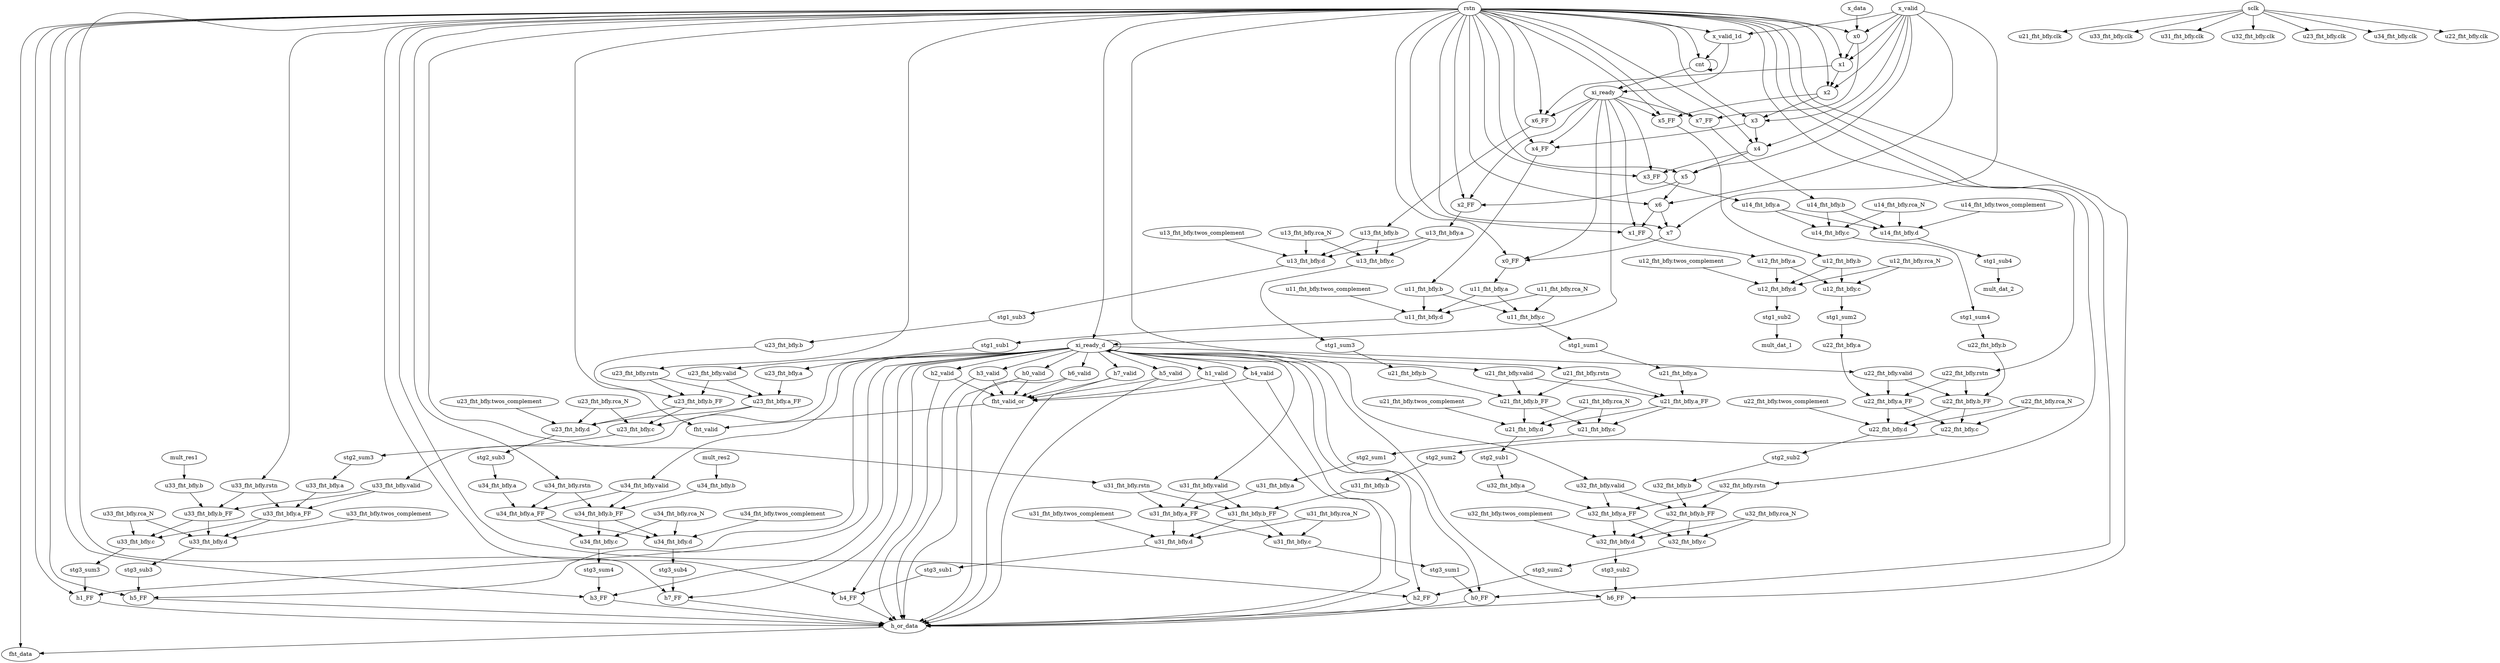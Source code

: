 digraph "()" {
	"u23_fht_bfly.a_FF" -> "u23_fht_bfly.d"	 [weight=1.0];
	"u23_fht_bfly.a_FF" -> "u23_fht_bfly.c"	 [weight=1.0];
	h5_FF -> h_or_data	 [weight=1.0];
	x0_FF -> "u11_fht_bfly.a"	 [weight=1.0];
	x1_FF -> "u12_fht_bfly.a"	 [weight=1.0];
	"u12_fht_bfly.twos_complement" -> "u12_fht_bfly.d"	 [weight=1.0];
	x3 -> x4	 [weight=1.0];
	x3 -> x4_FF	 [weight=1.0];
	"u21_fht_bfly.b_FF" -> "u21_fht_bfly.d"	 [weight=1.0];
	"u21_fht_bfly.b_FF" -> "u21_fht_bfly.c"	 [weight=1.0];
	"u31_fht_bfly.rca_N" -> "u31_fht_bfly.d"	 [weight=1.0];
	"u31_fht_bfly.rca_N" -> "u31_fht_bfly.c"	 [weight=1.0];
	"u33_fht_bfly.rstn" -> "u33_fht_bfly.b_FF"	 [weight=2.0];
	"u33_fht_bfly.rstn" -> "u33_fht_bfly.a_FF"	 [weight=2.0];
	"u11_fht_bfly.c" -> stg1_sum1	 [weight=1.0];
	"u21_fht_bfly.a_FF" -> "u21_fht_bfly.d"	 [weight=1.0];
	"u21_fht_bfly.a_FF" -> "u21_fht_bfly.c"	 [weight=1.0];
	x2_FF -> "u13_fht_bfly.a"	 [weight=1.0];
	x3_FF -> "u14_fht_bfly.a"	 [weight=1.0];
	"u22_fht_bfly.b_FF" -> "u22_fht_bfly.d"	 [weight=1.0];
	"u22_fht_bfly.b_FF" -> "u22_fht_bfly.c"	 [weight=1.0];
	"u32_fht_bfly.valid" -> "u32_fht_bfly.b_FF"	 [weight=1.0];
	"u32_fht_bfly.valid" -> "u32_fht_bfly.a_FF"	 [weight=1.0];
	h7_FF -> h_or_data	 [weight=1.0];
	h7_valid -> fht_valid_or	 [weight=1.0];
	h7_valid -> h_or_data	 [weight=1.0];
	x4 -> x3_FF	 [weight=1.0];
	x4 -> x5	 [weight=1.0];
	x4_FF -> "u11_fht_bfly.b"	 [weight=1.0];
	x5 -> x2_FF	 [weight=1.0];
	x5 -> x6	 [weight=1.0];
	"u11_fht_bfly.d" -> stg1_sub1	 [weight=1.0];
	"u14_fht_bfly.rca_N" -> "u14_fht_bfly.d"	 [weight=1.0];
	"u14_fht_bfly.rca_N" -> "u14_fht_bfly.c"	 [weight=1.0];
	h3_FF -> h_or_data	 [weight=1.0];
	mult_res2 -> "u34_fht_bfly.b"	 [weight=1.0];
	h5_valid -> fht_valid_or	 [weight=1.0];
	h5_valid -> h_or_data	 [weight=1.0];
	"u32_fht_bfly.b_FF" -> "u32_fht_bfly.d"	 [weight=1.0];
	"u32_fht_bfly.b_FF" -> "u32_fht_bfly.c"	 [weight=1.0];
	"u21_fht_bfly.b" -> "u21_fht_bfly.b_FF"	 [weight=1.0];
	"u13_fht_bfly.twos_complement" -> "u13_fht_bfly.d"	 [weight=1.0];
	"u12_fht_bfly.d" -> stg1_sub2	 [weight=1.0];
	"u13_fht_bfly.rca_N" -> "u13_fht_bfly.c"	 [weight=1.0];
	"u13_fht_bfly.rca_N" -> "u13_fht_bfly.d"	 [weight=1.0];
	"u31_fht_bfly.b_FF" -> "u31_fht_bfly.d"	 [weight=1.0];
	"u31_fht_bfly.b_FF" -> "u31_fht_bfly.c"	 [weight=1.0];
	"u12_fht_bfly.b" -> "u12_fht_bfly.d"	 [weight=1.0];
	"u12_fht_bfly.b" -> "u12_fht_bfly.c"	 [weight=1.0];
	"u21_fht_bfly.d" -> stg2_sub1	 [weight=1.0];
	"u34_fht_bfly.b_FF" -> "u34_fht_bfly.d"	 [weight=1.0];
	"u34_fht_bfly.b_FF" -> "u34_fht_bfly.c"	 [weight=1.0];
	"u21_fht_bfly.a" -> "u21_fht_bfly.a_FF"	 [weight=1.0];
	"u12_fht_bfly.a" -> "u12_fht_bfly.d"	 [weight=1.0];
	"u12_fht_bfly.a" -> "u12_fht_bfly.c"	 [weight=1.0];
	"u21_fht_bfly.c" -> stg2_sum1	 [weight=1.0];
	h0_FF -> h_or_data	 [weight=1.0];
	"u13_fht_bfly.a" -> "u13_fht_bfly.c"	 [weight=1.0];
	"u13_fht_bfly.a" -> "u13_fht_bfly.d"	 [weight=1.0];
	"u34_fht_bfly.rca_N" -> "u34_fht_bfly.d"	 [weight=1.0];
	"u34_fht_bfly.rca_N" -> "u34_fht_bfly.c"	 [weight=1.0];
	"u13_fht_bfly.c" -> stg1_sum3	 [weight=1.0];
	"u13_fht_bfly.d" -> stg1_sub3	 [weight=1.0];
	stg2_sum2 -> "u31_fht_bfly.b"	 [weight=1.0];
	"u23_fht_bfly.rca_N" -> "u23_fht_bfly.d"	 [weight=1.0];
	"u23_fht_bfly.rca_N" -> "u23_fht_bfly.c"	 [weight=1.0];
	h1_valid -> fht_valid_or	 [weight=1.0];
	h1_valid -> h_or_data	 [weight=1.0];
	"u34_fht_bfly.rstn" -> "u34_fht_bfly.b_FF"	 [weight=2.0];
	"u34_fht_bfly.rstn" -> "u34_fht_bfly.a_FF"	 [weight=2.0];
	xi_ready_d -> h5_FF	 [weight=1.0];
	xi_ready_d -> "u32_fht_bfly.valid"	 [weight=1.0];
	xi_ready_d -> h7_FF	 [weight=1.0];
	xi_ready_d -> h7_valid	 [weight=1.0];
	xi_ready_d -> h3_FF	 [weight=1.0];
	xi_ready_d -> h5_valid	 [weight=1.0];
	xi_ready_d -> h0_FF	 [weight=1.0];
	xi_ready_d -> h1_valid	 [weight=1.0];
	xi_ready_d -> xi_ready_d	 [weight=1.0];
	xi_ready_d -> h4_valid	 [weight=1.0];
	xi_ready_d -> h2_FF	 [weight=1.0];
	xi_ready_d -> h6_FF	 [weight=1.0];
	xi_ready_d -> "u23_fht_bfly.valid"	 [weight=1.0];
	xi_ready_d -> h1_FF	 [weight=1.0];
	xi_ready_d -> "u22_fht_bfly.valid"	 [weight=1.0];
	xi_ready_d -> h2_valid	 [weight=1.0];
	xi_ready_d -> h4_FF	 [weight=1.0];
	xi_ready_d -> "u31_fht_bfly.valid"	 [weight=1.0];
	xi_ready_d -> "u34_fht_bfly.valid"	 [weight=1.0];
	xi_ready_d -> h3_valid	 [weight=1.0];
	xi_ready_d -> h0_valid	 [weight=1.0];
	xi_ready_d -> h6_valid	 [weight=1.0];
	xi_ready_d -> "u33_fht_bfly.valid"	 [weight=1.0];
	xi_ready_d -> "u21_fht_bfly.valid"	 [weight=1.0];
	"u11_fht_bfly.twos_complement" -> "u11_fht_bfly.d"	 [weight=1.0];
	cnt -> cnt	 [weight=1.0];
	cnt -> xi_ready	 [weight=1.0];
	stg1_sum2 -> "u22_fht_bfly.a"	 [weight=1.0];
	stg1_sum4 -> "u22_fht_bfly.b"	 [weight=1.0];
	x_valid -> x3	 [weight=1.0];
	x_valid -> x4	 [weight=1.0];
	x_valid -> x5	 [weight=1.0];
	x_valid -> x2	 [weight=1.0];
	x_valid -> x0	 [weight=1.0];
	x_valid -> x1	 [weight=1.0];
	x_valid -> x7	 [weight=1.0];
	x_valid -> x_valid_1d	 [weight=1.0];
	x_valid -> x6	 [weight=1.0];
	stg1_sum3 -> "u21_fht_bfly.b"	 [weight=1.0];
	stg1_sum1 -> "u21_fht_bfly.a"	 [weight=1.0];
	"u11_fht_bfly.b" -> "u11_fht_bfly.c"	 [weight=1.0];
	"u11_fht_bfly.b" -> "u11_fht_bfly.d"	 [weight=1.0];
	"u32_fht_bfly.d" -> stg3_sub2	 [weight=1.0];
	"u11_fht_bfly.a" -> "u11_fht_bfly.c"	 [weight=1.0];
	"u11_fht_bfly.a" -> "u11_fht_bfly.d"	 [weight=1.0];
	"u32_fht_bfly.a" -> "u32_fht_bfly.a_FF"	 [weight=1.0];
	"u32_fht_bfly.c" -> stg3_sum2	 [weight=1.0];
	"u32_fht_bfly.b" -> "u32_fht_bfly.b_FF"	 [weight=1.0];
	rstn -> h5_FF	 [weight=2.0];
	rstn -> x0_FF	 [weight=2.0];
	rstn -> x1_FF	 [weight=2.0];
	rstn -> x3	 [weight=2.0];
	rstn -> "u33_fht_bfly.rstn"	 [weight=1.0];
	rstn -> x2_FF	 [weight=2.0];
	rstn -> x3_FF	 [weight=2.0];
	rstn -> h7_FF	 [weight=2.0];
	rstn -> x4	 [weight=2.0];
	rstn -> x4_FF	 [weight=2.0];
	rstn -> x5	 [weight=2.0];
	rstn -> h3_FF	 [weight=2.0];
	rstn -> fht_valid	 [weight=2.0];
	rstn -> h0_FF	 [weight=2.0];
	rstn -> "u34_fht_bfly.rstn"	 [weight=1.0];
	rstn -> xi_ready_d	 [weight=2.0];
	rstn -> cnt	 [weight=2.0];
	rstn -> h2_FF	 [weight=2.0];
	rstn -> x6_FF	 [weight=2.0];
	rstn -> fht_data	 [weight=2.0];
	rstn -> h6_FF	 [weight=2.0];
	rstn -> h1_FF	 [weight=2.0];
	rstn -> "u31_fht_bfly.rstn"	 [weight=1.0];
	rstn -> h4_FF	 [weight=2.0];
	rstn -> "u21_fht_bfly.rstn"	 [weight=1.0];
	rstn -> x2	 [weight=2.0];
	rstn -> x0	 [weight=2.0];
	rstn -> x1	 [weight=2.0];
	rstn -> x7	 [weight=2.0];
	rstn -> x_valid_1d	 [weight=2.0];
	rstn -> "u32_fht_bfly.rstn"	 [weight=1.0];
	rstn -> x7_FF	 [weight=2.0];
	rstn -> x6	 [weight=2.0];
	rstn -> "u23_fht_bfly.rstn"	 [weight=1.0];
	rstn -> x5_FF	 [weight=2.0];
	rstn -> "u22_fht_bfly.rstn"	 [weight=1.0];
	"u12_fht_bfly.c" -> stg1_sum2	 [weight=1.0];
	h4_valid -> fht_valid_or	 [weight=1.0];
	h4_valid -> h_or_data	 [weight=1.0];
	"u33_fht_bfly.b_FF" -> "u33_fht_bfly.d"	 [weight=1.0];
	"u33_fht_bfly.b_FF" -> "u33_fht_bfly.c"	 [weight=1.0];
	"u32_fht_bfly.twos_complement" -> "u32_fht_bfly.d"	 [weight=1.0];
	h2_FF -> h_or_data	 [weight=1.0];
	"u33_fht_bfly.d" -> stg3_sub3	 [weight=1.0];
	"u33_fht_bfly.b" -> "u33_fht_bfly.b_FF"	 [weight=1.0];
	"u33_fht_bfly.c" -> stg3_sum3	 [weight=1.0];
	"u22_fht_bfly.twos_complement" -> "u22_fht_bfly.d"	 [weight=1.0];
	"u33_fht_bfly.a" -> "u33_fht_bfly.a_FF"	 [weight=1.0];
	x6_FF -> "u13_fht_bfly.b"	 [weight=1.0];
	"u22_fht_bfly.rca_N" -> "u22_fht_bfly.d"	 [weight=1.0];
	"u22_fht_bfly.rca_N" -> "u22_fht_bfly.c"	 [weight=1.0];
	sclk -> "u21_fht_bfly.clk"	 [weight=1.0];
	sclk -> "u33_fht_bfly.clk"	 [weight=1.0];
	sclk -> "u31_fht_bfly.clk"	 [weight=1.0];
	sclk -> "u32_fht_bfly.clk"	 [weight=1.0];
	sclk -> "u23_fht_bfly.clk"	 [weight=1.0];
	sclk -> "u34_fht_bfly.clk"	 [weight=1.0];
	sclk -> "u22_fht_bfly.clk"	 [weight=1.0];
	"u21_fht_bfly.rca_N" -> "u21_fht_bfly.d"	 [weight=1.0];
	"u21_fht_bfly.rca_N" -> "u21_fht_bfly.c"	 [weight=1.0];
	"u23_fht_bfly.b" -> "u23_fht_bfly.b_FF"	 [weight=1.0];
	"u23_fht_bfly.a" -> "u23_fht_bfly.a_FF"	 [weight=1.0];
	"u34_fht_bfly.d" -> stg3_sub4	 [weight=1.0];
	"u34_fht_bfly.c" -> stg3_sum4	 [weight=1.0];
	"u34_fht_bfly.b" -> "u34_fht_bfly.b_FF"	 [weight=1.0];
	"u34_fht_bfly.a" -> "u34_fht_bfly.a_FF"	 [weight=1.0];
	"u23_fht_bfly.d" -> stg2_sub3	 [weight=1.0];
	"u31_fht_bfly.d" -> stg3_sub1	 [weight=1.0];
	"u31_fht_bfly.a" -> "u31_fht_bfly.a_FF"	 [weight=1.0];
	"u31_fht_bfly.b" -> "u31_fht_bfly.b_FF"	 [weight=1.0];
	"u31_fht_bfly.c" -> stg3_sum1	 [weight=1.0];
	h6_FF -> h_or_data	 [weight=1.0];
	"u13_fht_bfly.b" -> "u13_fht_bfly.c"	 [weight=1.0];
	"u13_fht_bfly.b" -> "u13_fht_bfly.d"	 [weight=1.0];
	"u23_fht_bfly.valid" -> "u23_fht_bfly.a_FF"	 [weight=1.0];
	"u23_fht_bfly.valid" -> "u23_fht_bfly.b_FF"	 [weight=1.0];
	"u31_fht_bfly.twos_complement" -> "u31_fht_bfly.d"	 [weight=1.0];
	stg2_sum3 -> "u33_fht_bfly.a"	 [weight=1.0];
	"u23_fht_bfly.b_FF" -> "u23_fht_bfly.d"	 [weight=1.0];
	"u23_fht_bfly.b_FF" -> "u23_fht_bfly.c"	 [weight=1.0];
	h1_FF -> h_or_data	 [weight=1.0];
	"u33_fht_bfly.twos_complement" -> "u33_fht_bfly.d"	 [weight=1.0];
	"u32_fht_bfly.rca_N" -> "u32_fht_bfly.d"	 [weight=1.0];
	"u32_fht_bfly.rca_N" -> "u32_fht_bfly.c"	 [weight=1.0];
	"u14_fht_bfly.twos_complement" -> "u14_fht_bfly.d"	 [weight=1.0];
	stg2_sum1 -> "u31_fht_bfly.a"	 [weight=1.0];
	"u22_fht_bfly.valid" -> "u22_fht_bfly.b_FF"	 [weight=1.0];
	"u22_fht_bfly.valid" -> "u22_fht_bfly.a_FF"	 [weight=1.0];
	xi_ready -> x0_FF	 [weight=1.0];
	xi_ready -> x1_FF	 [weight=1.0];
	xi_ready -> x2_FF	 [weight=1.0];
	xi_ready -> x3_FF	 [weight=1.0];
	xi_ready -> x4_FF	 [weight=1.0];
	xi_ready -> xi_ready_d	 [weight=1.0];
	xi_ready -> x6_FF	 [weight=1.0];
	xi_ready -> x7_FF	 [weight=1.0];
	xi_ready -> x5_FF	 [weight=1.0];
	h2_valid -> fht_valid_or	 [weight=1.0];
	h2_valid -> h_or_data	 [weight=1.0];
	"u11_fht_bfly.rca_N" -> "u11_fht_bfly.c"	 [weight=1.0];
	"u11_fht_bfly.rca_N" -> "u11_fht_bfly.d"	 [weight=1.0];
	"u31_fht_bfly.rstn" -> "u31_fht_bfly.b_FF"	 [weight=2.0];
	"u31_fht_bfly.rstn" -> "u31_fht_bfly.a_FF"	 [weight=2.0];
	h4_FF -> h_or_data	 [weight=1.0];
	"u33_fht_bfly.a_FF" -> "u33_fht_bfly.d"	 [weight=1.0];
	"u33_fht_bfly.a_FF" -> "u33_fht_bfly.c"	 [weight=1.0];
	"u12_fht_bfly.rca_N" -> "u12_fht_bfly.d"	 [weight=1.0];
	"u12_fht_bfly.rca_N" -> "u12_fht_bfly.c"	 [weight=1.0];
	"u21_fht_bfly.rstn" -> "u21_fht_bfly.b_FF"	 [weight=2.0];
	"u21_fht_bfly.rstn" -> "u21_fht_bfly.a_FF"	 [weight=2.0];
	stg1_sub4 -> mult_dat_2	 [weight=1.0];
	"u33_fht_bfly.rca_N" -> "u33_fht_bfly.d"	 [weight=1.0];
	"u33_fht_bfly.rca_N" -> "u33_fht_bfly.c"	 [weight=1.0];
	x_data -> x0	 [weight=1.0];
	stg2_sub2 -> "u32_fht_bfly.b"	 [weight=1.0];
	stg2_sub3 -> "u34_fht_bfly.a"	 [weight=1.0];
	stg2_sub1 -> "u32_fht_bfly.a"	 [weight=1.0];
	x2 -> x3	 [weight=1.0];
	x2 -> x5_FF	 [weight=1.0];
	"u14_fht_bfly.d" -> stg1_sub4	 [weight=1.0];
	x0 -> x1	 [weight=1.0];
	x0 -> x7_FF	 [weight=1.0];
	x1 -> x6_FF	 [weight=1.0];
	x1 -> x2	 [weight=1.0];
	"u14_fht_bfly.a" -> "u14_fht_bfly.d"	 [weight=1.0];
	"u14_fht_bfly.a" -> "u14_fht_bfly.c"	 [weight=1.0];
	x7 -> x0_FF	 [weight=1.0];
	"u14_fht_bfly.c" -> stg1_sum4	 [weight=1.0];
	"u14_fht_bfly.b" -> "u14_fht_bfly.d"	 [weight=1.0];
	"u14_fht_bfly.b" -> "u14_fht_bfly.c"	 [weight=1.0];
	"u22_fht_bfly.a_FF" -> "u22_fht_bfly.d"	 [weight=1.0];
	"u22_fht_bfly.a_FF" -> "u22_fht_bfly.c"	 [weight=1.0];
	"u31_fht_bfly.valid" -> "u31_fht_bfly.b_FF"	 [weight=1.0];
	"u31_fht_bfly.valid" -> "u31_fht_bfly.a_FF"	 [weight=1.0];
	"u32_fht_bfly.a_FF" -> "u32_fht_bfly.d"	 [weight=1.0];
	"u32_fht_bfly.a_FF" -> "u32_fht_bfly.c"	 [weight=1.0];
	x_valid_1d -> cnt	 [weight=1.0];
	x_valid_1d -> xi_ready	 [weight=1.0];
	"u32_fht_bfly.rstn" -> "u32_fht_bfly.b_FF"	 [weight=2.0];
	"u32_fht_bfly.rstn" -> "u32_fht_bfly.a_FF"	 [weight=2.0];
	x7_FF -> "u14_fht_bfly.b"	 [weight=1.0];
	"u34_fht_bfly.valid" -> "u34_fht_bfly.b_FF"	 [weight=1.0];
	"u34_fht_bfly.valid" -> "u34_fht_bfly.a_FF"	 [weight=1.0];
	"u21_fht_bfly.twos_complement" -> "u21_fht_bfly.d"	 [weight=1.0];
	stg1_sub3 -> "u23_fht_bfly.b"	 [weight=1.0];
	stg1_sub2 -> mult_dat_1	 [weight=1.0];
	stg1_sub1 -> "u23_fht_bfly.a"	 [weight=1.0];
	stg3_sum4 -> h3_FF	 [weight=1.0];
	x6 -> x1_FF	 [weight=1.0];
	x6 -> x7	 [weight=1.0];
	stg3_sum1 -> h0_FF	 [weight=1.0];
	stg3_sum2 -> h2_FF	 [weight=1.0];
	stg3_sum3 -> h1_FF	 [weight=1.0];
	"u34_fht_bfly.twos_complement" -> "u34_fht_bfly.d"	 [weight=1.0];
	"u23_fht_bfly.c" -> stg2_sum3	 [weight=1.0];
	"u31_fht_bfly.a_FF" -> "u31_fht_bfly.d"	 [weight=1.0];
	"u31_fht_bfly.a_FF" -> "u31_fht_bfly.c"	 [weight=1.0];
	h3_valid -> fht_valid_or	 [weight=1.0];
	h3_valid -> h_or_data	 [weight=1.0];
	h0_valid -> fht_valid_or	 [weight=1.0];
	h0_valid -> h_or_data	 [weight=1.0];
	h6_valid -> fht_valid_or	 [weight=1.0];
	h6_valid -> h_or_data	 [weight=1.0];
	mult_res1 -> "u33_fht_bfly.b"	 [weight=1.0];
	"u22_fht_bfly.d" -> stg2_sub2	 [weight=1.0];
	"u22_fht_bfly.a" -> "u22_fht_bfly.a_FF"	 [weight=1.0];
	"u22_fht_bfly.b" -> "u22_fht_bfly.b_FF"	 [weight=1.0];
	"u22_fht_bfly.c" -> stg2_sum2	 [weight=1.0];
	fht_valid_or -> fht_valid	 [weight=1.0];
	"u23_fht_bfly.rstn" -> "u23_fht_bfly.a_FF"	 [weight=2.0];
	"u23_fht_bfly.rstn" -> "u23_fht_bfly.b_FF"	 [weight=2.0];
	x5_FF -> "u12_fht_bfly.b"	 [weight=1.0];
	"u33_fht_bfly.valid" -> "u33_fht_bfly.b_FF"	 [weight=1.0];
	"u33_fht_bfly.valid" -> "u33_fht_bfly.a_FF"	 [weight=1.0];
	"u21_fht_bfly.valid" -> "u21_fht_bfly.b_FF"	 [weight=1.0];
	"u21_fht_bfly.valid" -> "u21_fht_bfly.a_FF"	 [weight=1.0];
	"u22_fht_bfly.rstn" -> "u22_fht_bfly.b_FF"	 [weight=2.0];
	"u22_fht_bfly.rstn" -> "u22_fht_bfly.a_FF"	 [weight=2.0];
	h_or_data -> fht_data	 [weight=1.0];
	stg3_sub1 -> h4_FF	 [weight=1.0];
	"u23_fht_bfly.twos_complement" -> "u23_fht_bfly.d"	 [weight=1.0];
	stg3_sub3 -> h5_FF	 [weight=1.0];
	stg3_sub2 -> h6_FF	 [weight=1.0];
	stg3_sub4 -> h7_FF	 [weight=1.0];
	"u34_fht_bfly.a_FF" -> "u34_fht_bfly.d"	 [weight=1.0];
	"u34_fht_bfly.a_FF" -> "u34_fht_bfly.c"	 [weight=1.0];
}
